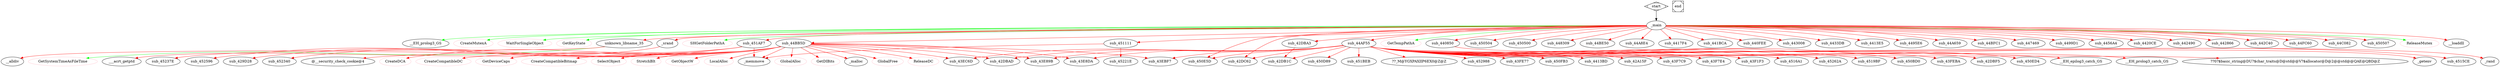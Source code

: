 digraph G {
  start -> l0_n0;
  //Level 0
  l0_n0 [label="_main"];
  
  //Level 1
  l1_n0 [label="__EH_prolog3_GS"];
  l1_n1 [label="CreateMutexA", color=pink];
  l1_n2 [label="WaitForSingleObject", color=pink];
  l1_n3 [label="GetKeyState", color=pink];
  l1_n4 [label="unknown_libname_35"];
  l1_n5 [label="_srand"];
  l1_n6 [label="SHGetFolderPathA", color=pink];
  l1_n7 [label="sub_451111"];
  l1_n8 [label="GetTempPathA", color=pink];
  l1_n9 [label="sub_440850"];
  l1_n10 [label="sub_451AF7"];
  l1_n11 [label="sub_42DBA3"];
  l1_n12 [label="sub_450504"];
  l1_n13 [label="sub_450500"];
  l1_n14 [label="sub_44AF55"];
  l1_n15 [label="sub_44BB5D"];
  l1_n16 [label="sub_448309"];
  l1_n17 [label="sub_44BE50"];
  l1_n18 [label="sub_44A8E4"];
  l1_n19 [label="sub_4417F4"];
  l1_n20 [label="sub_441BCA"];
  l1_n21 [label="sub_440FEE"];
  l1_n22 [label="sub_443008"];
  l1_n23 [label="sub_4433DB"];
  l1_n24 [label="sub_4413E5"];
  l1_n25 [label="sub_4495E6"];
  l1_n26 [label="sub_44A659"];
  l1_n27 [label="sub_44BFC1"];
  l1_n28 [label="sub_447469"];
  l1_n29 [label="sub_4499D1"];
  l1_n30 [label="sub_450E5D"];
  l1_n31 [label="sub_4456A4"];
  l1_n32 [label="sub_4420CE"];
  l1_n33 [label="sub_442490"];
  l1_n34 [label="sub_442866"];
  l1_n35 [label="sub_442C40"];
  l1_n36 [label="sub_44FC60"];
  l1_n37 [label="sub_44C082"];
  l1_n38 [label="sub_42DC62"];
  l1_n39 [label="sub_450507"];
  l1_n40 [label="ReleaseMutex", color=pink];
  l1_n41 [label="__loaddll"];
  
  l0_n0 -> l1_n0 [color=green];
  l0_n0 -> l1_n1 [color=green];
  l0_n0 -> l1_n2 [color=green];
  l0_n0 -> l1_n3 [color=green];
  l0_n0 -> l1_n4 [color=red];
  l0_n0 -> l1_n5 [color=red];
  l0_n0 -> l1_n6 [color=green];
  l0_n0 -> l1_n7 [color=red];
  l0_n0 -> l1_n8 [color=green];
  l0_n0 -> l1_n9 [color=red];
  l0_n0 -> l1_n10 [color=red];
  l0_n0 -> l1_n11 [color=red];
  l0_n0 -> l1_n12 [color=red];
  l0_n0 -> l1_n13 [color=red];
  l0_n0 -> l1_n14 [color=red];
  l0_n0 -> l1_n15 [color=red];
  l0_n0 -> l1_n16 [color=red];
  l0_n0 -> l1_n17 [color=red];
  l0_n0 -> l1_n18 [color=red];
  l0_n0 -> l1_n19 [color=red];
  l0_n0 -> l1_n20 [color=red];
  l0_n0 -> l1_n21 [color=red];
  l0_n0 -> l1_n22 [color=red];
  l0_n0 -> l1_n23 [color=red];
  l0_n0 -> l1_n24 [color=red];
  l0_n0 -> l1_n25 [color=red];
  l0_n0 -> l1_n26 [color=red];
  l0_n0 -> l1_n27 [color=red];
  l0_n0 -> l1_n28 [color=red];
  l0_n0 -> l1_n29 [color=red];
  l0_n0 -> l1_n30 [color=red];
  l0_n0 -> l1_n31 [color=red];
  l0_n0 -> l1_n32 [color=red];
  l0_n0 -> l1_n33 [color=red];
  l0_n0 -> l1_n34 [color=red];
  l0_n0 -> l1_n35 [color=red];
  l0_n0 -> l1_n36 [color=red];
  l0_n0 -> l1_n37 [color=red];
  l0_n0 -> l1_n38 [color=red];
  l0_n0 -> l1_n39 [color=red];
  l0_n0 -> l1_n40 [color=green];
  l0_n0 -> l1_n41 [color=red];
  
  //Level 3
  //unknown_libname_35
  l2_n0 [label="GetSystemTimeAsFileTime", color=pink];
  l2_n1 [label="__alldiv"];
  
  l1_n4 -> l2_n0 [color=green];
  l1_n4 -> l2_n1 [color=red];
  
  //_srand
  l2_n2 [label="___acrt_getptd"];
  
  l1_n5 -> l2_n2 [color=red];
  
  //sub_451111
  l2_n3 [label="_memmove"];
  l2_n4 [label="sub_45221E"];
  
  l1_n7 -> l2_n3 [color=red];
  l1_n7 -> l2_n4 [color=red];
  
  //sub_440850
  l2_n5 [label="_rand"];
  
  l1_n9 -> l2_n5 [color=red];
  
  //sub_451AF7
  l2_n6 [label="sub_452340"];
  //l2_n7 [label="_memmove"];
  l2_n8 [label="sub_45237E"];
  l2_n9 [label="sub_452596"];
  l2_n10 [label="sub_429D28"];
  
  l1_n10 -> l2_n6 [color=red];
  l1_n10 -> l2_n3 [color=red];
  l1_n10 -> l2_n8 [color=red];
  l1_n10 -> l2_n9 [color=red];
  l1_n10 -> l2_n10 [color=red];
  
  //sub_42DBA3
  l2_n11 [label="sub_42DB1C"];
  
  l1_n11 -> l2_n11 [color=red];
  
  //sub_450504
  //empty
  
  //sub_450500
  //empty
  
  //sub_44AF55
  l2_n12 [label="__EH_prolog3_catch_GS"];
  l2_n13 [label="sub_43E89B"];
  l2_n14 [label="sub_43E8DA"];
  l2_n15 [label="sub_43EBF7"];
  l2_n16 [label="sub_43EC6D"];
  l2_n17 [label="??0?$basic_string@DU?$char_traits@D@std@@V?$allocator@D@2@@std@@QAE@QBD@Z"];
  l2_n18 [label="_getenv"];
  l2_n19 [label="sub_4515CE"];
  l2_n20 [label="sub_450D89"];
  l2_n21 [label="sub_451BEB"];
  l2_n22 [label="??_M@YGXPAXIIP6EX0@Z@Z"];
  //l2_n23 [label="sub_42DB1C"];
  l2_n24 [label="sub_452988"];
  l2_n25 [label="sub_43FE77"];
  l2_n26 [label="sub_450FB3"];
  l2_n27 [label="sub_4413BD"];
  l2_n28 [label="sub_42A15F"];
  l2_n29 [label="sub_43F7C9"];
  l2_n30 [label="sub_43F7E4"];
  l2_n31 [label="sub_43F1F3"];
  l2_n32 [label="sub_4516A1"];
  l2_n33 [label="sub_45262A"];
  //l2_n34 [label="sub_450E5D"];
  l2_n35 [label="sub_4519BF"];
  l2_n36 [label="sub_450BD0"];
  l2_n37 [label="sub_42DBAD"];
  l2_n38 [label="sub_43FEBA"];
  l2_n39 [label="sub_42DBF5"];
  //l2_n40 [label="sub_42DC62"];
  l2_n41 [label="sub_450ED4"];
  l2_n42 [label="__EH_epilog3_catch_GS"];
  
  l1_n14 -> l2_n12 [color=red];
  l1_n14 -> l2_n13 [color=red];
  l1_n14 -> l2_n14 [color=red];
  l1_n14 -> l2_n15 [color=red];
  l1_n14 -> l2_n16 [color=red];
  l1_n14 -> l2_n17 [color=red];
  l1_n14 -> l2_n18 [color=red];
  l1_n14 -> l2_n19 [color=red];
  l1_n14 -> l2_n20 [color=red];
  l1_n14 -> l2_n21 [color=red];
  l1_n14 -> l2_n22 [color=red];
  l1_n14 -> l2_n11 [color=red];
  l1_n14 -> l2_n24 [color=red];
  l1_n14 -> l2_n25 [color=red];
  l1_n14 -> l2_n26 [color=red];
  l1_n14 -> l2_n27 [color=red];
  l1_n14 -> l2_n28 [color=red];
  l1_n14 -> l2_n29 [color=red];
  l1_n14 -> l2_n30 [color=red];
  l1_n14 -> l2_n31 [color=red];
  l1_n14 -> l2_n32 [color=red];
  l1_n14 -> l2_n33 [color=red];
  l1_n14 -> l1_n30 [color=red];
  l1_n14 -> l2_n35 [color=red];
  l1_n14 -> l2_n36 [color=red];
  l1_n14 -> l2_n37 [color=red];
  l1_n14 -> l2_n38 [color=red];
  l1_n14 -> l2_n39 [color=red];
  l1_n14 -> l1_n38 [color=red];
  l1_n14 -> l2_n41 [color=red];
  l1_n14 -> l2_n42 [color=red];
  
  //sub_44BB5D
  l2_n43 [label="CreateDCA", color=pink];
  l2_n44 [label="CreateCompatibleDC", color=pink];
  l2_n45 [label="GetDeviceCaps", color=pink];
  l2_n46 [label="CreateCompatibleBitmap", color=pink];
  l2_n47 [label="SelectObject", color=pink];
  l2_n48 [label="StretchBlt", color=pink];
  l2_n49 [label="GetObjectW", color=pink];
  l2_n50 [label="LocalAlloc", color=pink];
  l2_n51 [label="GlobalAlloc", color=pink];
  l2_n52 [label="GetDIBits", color=pink];
  l2_n53 [label="_malloc"];
  //l2_n54 [label="_memmove"];
  l2_n55 [label="GlobalFree", color=pink];
  l2_n56 [label="ReleaseDC", color=pink];
  //l2_n57 [label="sub_43E89B"];
  //l2_n58 [label="sub_43E8DA"];
  //l2_n59 [label="sub_43EBF7"];
  //l2_n60 [label="sub_43EC6D"];
  //l2_n61 [label="sub_42DBAD"];
  l2_n62 [label="@__security_check_cookie@4"];
  
  l1_n15 -> l2_n43 [color=red];
  l1_n15 -> l2_n44 [color=red];
  l1_n15 -> l2_n45 [color=red];
  l1_n15 -> l2_n46 [color=red];
  l1_n15 -> l2_n47 [color=red];
  l1_n15 -> l2_n48 [color=red];
  l1_n15 -> l2_n49 [color=red];
  l1_n15 -> l2_n50 [color=red];
  l1_n15 -> l2_n51 [color=red];
  l1_n15 -> l2_n52 [color=red];
  l1_n15 -> l2_n53 [color=red];
  l1_n15 -> l2_n3 [color=red];
  l1_n15 -> l2_n55 [color=red];
  l1_n15 -> l2_n56 [color=red];
  l1_n15 -> l2_n13 [color=red];
  l1_n15 -> l2_n14 [color=red];
  l1_n15 -> l2_n15 [color=red];
  l1_n15 -> l2_n16 [color=red];
  l1_n15 -> l2_n37 [color=red];
  l1_n15 -> l2_n62 [color=red];
  
  

  start [shape=Mdiamond];
  end [shape=Msquare];
}
